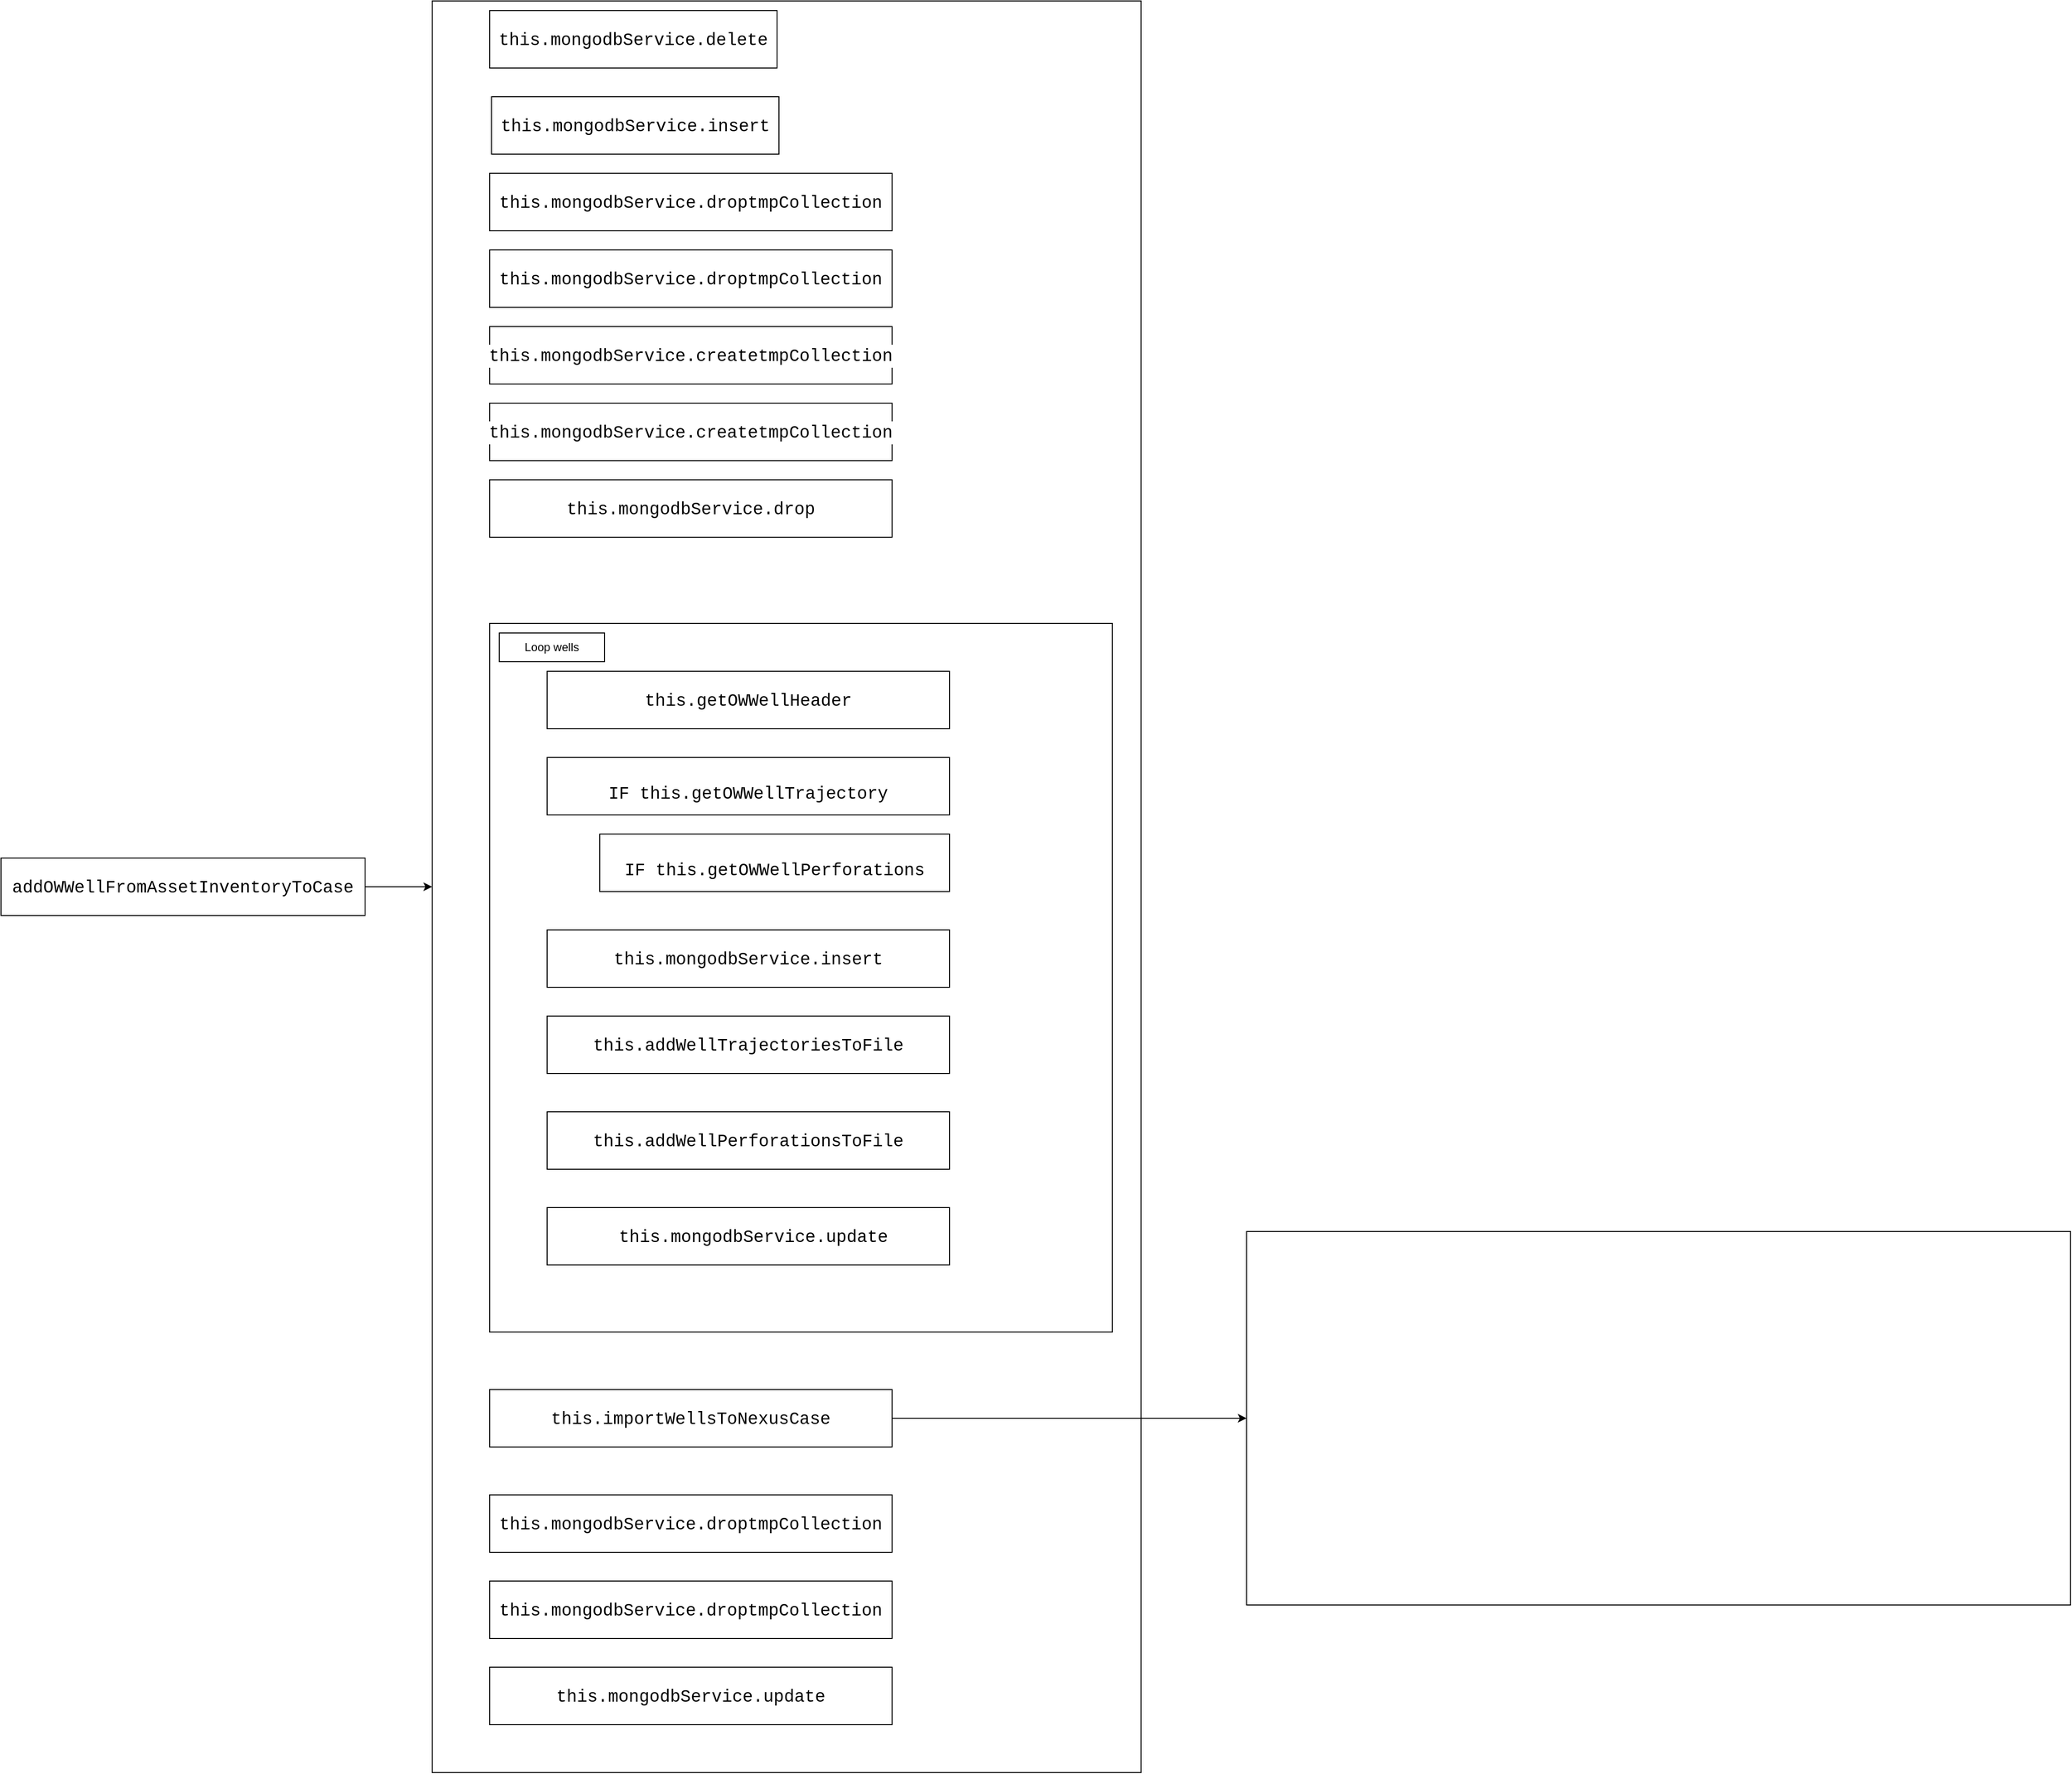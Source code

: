 <mxfile version="21.1.5" type="github">
  <diagram name="Page-1" id="aQZmvvaxGpf4Tu83erWk">
    <mxGraphModel dx="2284" dy="1864" grid="1" gridSize="10" guides="1" tooltips="1" connect="1" arrows="1" fold="1" page="1" pageScale="1" pageWidth="850" pageHeight="1100" math="0" shadow="0">
      <root>
        <mxCell id="0" />
        <mxCell id="1" parent="0" />
        <mxCell id="Qg5Ax-CYWA5A_ijGNvHu-24" value="" style="rounded=0;whiteSpace=wrap;html=1;" vertex="1" parent="1">
          <mxGeometry x="140" y="-10" width="740" height="1850" as="geometry" />
        </mxCell>
        <mxCell id="Qg5Ax-CYWA5A_ijGNvHu-25" style="edgeStyle=orthogonalEdgeStyle;rounded=0;orthogonalLoop=1;jettySize=auto;html=1;exitX=1;exitY=0.5;exitDx=0;exitDy=0;entryX=0;entryY=0.5;entryDx=0;entryDy=0;" edge="1" parent="1" source="Qg5Ax-CYWA5A_ijGNvHu-1" target="Qg5Ax-CYWA5A_ijGNvHu-24">
          <mxGeometry relative="1" as="geometry" />
        </mxCell>
        <mxCell id="Qg5Ax-CYWA5A_ijGNvHu-1" value="&lt;div style=&quot;background-color: rgb(255, 255, 255); font-family: Consolas, &amp;quot;Courier New&amp;quot;, monospace; font-size: 18px; line-height: 24px;&quot;&gt;addOWWellFromAssetInventoryToCase&lt;/div&gt;" style="rounded=0;whiteSpace=wrap;html=1;" vertex="1" parent="1">
          <mxGeometry x="-310" y="885" width="380" height="60" as="geometry" />
        </mxCell>
        <mxCell id="Qg5Ax-CYWA5A_ijGNvHu-2" value="&lt;div style=&quot;background-color: rgb(255, 255, 255); font-family: Consolas, &amp;quot;Courier New&amp;quot;, monospace; font-size: 18px; line-height: 24px;&quot;&gt;this.mongodbService.delete&lt;/div&gt;" style="rounded=0;whiteSpace=wrap;html=1;" vertex="1" parent="1">
          <mxGeometry x="200" width="300" height="60" as="geometry" />
        </mxCell>
        <mxCell id="Qg5Ax-CYWA5A_ijGNvHu-3" value="&lt;div style=&quot;background-color: rgb(255, 255, 255); font-family: Consolas, &amp;quot;Courier New&amp;quot;, monospace; font-size: 18px; line-height: 24px;&quot;&gt;&lt;br&gt;&lt;/div&gt;" style="rounded=0;whiteSpace=wrap;html=1;align=left;" vertex="1" parent="1">
          <mxGeometry x="200" y="640" width="650" height="740" as="geometry" />
        </mxCell>
        <mxCell id="Qg5Ax-CYWA5A_ijGNvHu-4" value="&lt;div style=&quot;background-color: rgb(255, 255, 255); font-family: Consolas, &amp;quot;Courier New&amp;quot;, monospace; font-size: 18px; line-height: 24px;&quot;&gt;this.mongodbService.droptmpCollection&lt;/div&gt;" style="rounded=0;whiteSpace=wrap;html=1;" vertex="1" parent="1">
          <mxGeometry x="200" y="170" width="420" height="60" as="geometry" />
        </mxCell>
        <mxCell id="Qg5Ax-CYWA5A_ijGNvHu-5" value="&lt;div style=&quot;background-color: rgb(255, 255, 255); font-family: Consolas, &amp;quot;Courier New&amp;quot;, monospace; font-size: 18px; line-height: 24px;&quot;&gt;this.mongodbService.droptmpCollection&lt;/div&gt;" style="rounded=0;whiteSpace=wrap;html=1;" vertex="1" parent="1">
          <mxGeometry x="200" y="250" width="420" height="60" as="geometry" />
        </mxCell>
        <mxCell id="Qg5Ax-CYWA5A_ijGNvHu-6" value="&lt;div style=&quot;background-color: rgb(255, 255, 255); font-family: Consolas, &amp;quot;Courier New&amp;quot;, monospace; font-size: 18px; line-height: 24px;&quot;&gt;this.mongodbService.createtmpCollection&lt;/div&gt;" style="rounded=0;whiteSpace=wrap;html=1;" vertex="1" parent="1">
          <mxGeometry x="200" y="330" width="420" height="60" as="geometry" />
        </mxCell>
        <mxCell id="Qg5Ax-CYWA5A_ijGNvHu-7" value="&lt;div style=&quot;background-color: rgb(255, 255, 255); font-family: Consolas, &amp;quot;Courier New&amp;quot;, monospace; font-size: 18px; line-height: 24px;&quot;&gt;this.mongodbService.createtmpCollection&lt;/div&gt;" style="rounded=0;whiteSpace=wrap;html=1;" vertex="1" parent="1">
          <mxGeometry x="200" y="410" width="420" height="60" as="geometry" />
        </mxCell>
        <mxCell id="Qg5Ax-CYWA5A_ijGNvHu-8" value="&lt;div style=&quot;background-color: rgb(255, 255, 255); font-family: Consolas, &amp;quot;Courier New&amp;quot;, monospace; font-size: 18px; line-height: 24px;&quot;&gt;this.mongodbService.drop&lt;/div&gt;" style="rounded=0;whiteSpace=wrap;html=1;" vertex="1" parent="1">
          <mxGeometry x="200" y="490" width="420" height="60" as="geometry" />
        </mxCell>
        <mxCell id="Qg5Ax-CYWA5A_ijGNvHu-9" value="&lt;div style=&quot;background-color: rgb(255, 255, 255); font-family: Consolas, &amp;quot;Courier New&amp;quot;, monospace; font-size: 18px; line-height: 24px;&quot;&gt;this.mongodbService.insert&lt;/div&gt;" style="rounded=0;whiteSpace=wrap;html=1;" vertex="1" parent="1">
          <mxGeometry x="202" y="90" width="300" height="60" as="geometry" />
        </mxCell>
        <mxCell id="Qg5Ax-CYWA5A_ijGNvHu-10" value="Loop wells" style="rounded=0;whiteSpace=wrap;html=1;" vertex="1" parent="1">
          <mxGeometry x="210" y="650" width="110" height="30" as="geometry" />
        </mxCell>
        <mxCell id="Qg5Ax-CYWA5A_ijGNvHu-11" value="&lt;div style=&quot;background-color: rgb(255, 255, 255); font-family: Consolas, &amp;quot;Courier New&amp;quot;, monospace; font-size: 18px; line-height: 24px;&quot;&gt;this&lt;span style=&quot;&quot;&gt;.&lt;/span&gt;getOWWellHeader&lt;/div&gt;" style="rounded=0;whiteSpace=wrap;html=1;" vertex="1" parent="1">
          <mxGeometry x="260" y="690" width="420" height="60" as="geometry" />
        </mxCell>
        <mxCell id="Qg5Ax-CYWA5A_ijGNvHu-12" value="&lt;br&gt;&lt;div style=&quot;color: rgb(0, 0, 0); background-color: rgb(255, 255, 255); font-family: Consolas, &amp;quot;Courier New&amp;quot;, monospace; font-weight: normal; font-size: 18px; line-height: 24px;&quot;&gt;&lt;div&gt;&lt;span style=&quot;color: #000000;&quot;&gt;IF this.getOWWellTrajectory&lt;/span&gt;&lt;/div&gt;&lt;/div&gt;" style="rounded=0;whiteSpace=wrap;html=1;" vertex="1" parent="1">
          <mxGeometry x="260" y="780" width="420" height="60" as="geometry" />
        </mxCell>
        <mxCell id="Qg5Ax-CYWA5A_ijGNvHu-14" value="&lt;div style=&quot;background-color: rgb(255, 255, 255); font-family: Consolas, &amp;quot;Courier New&amp;quot;, monospace; font-size: 18px; line-height: 24px;&quot;&gt;&lt;div style=&quot;line-height: 24px;&quot;&gt;this.mongodbService.insert&lt;/div&gt;&lt;/div&gt;" style="rounded=0;whiteSpace=wrap;html=1;" vertex="1" parent="1">
          <mxGeometry x="260" y="960" width="420" height="60" as="geometry" />
        </mxCell>
        <mxCell id="Qg5Ax-CYWA5A_ijGNvHu-15" value="&lt;br&gt;&lt;div style=&quot;color: rgb(0, 0, 0); background-color: rgb(255, 255, 255); font-family: Consolas, &amp;quot;Courier New&amp;quot;, monospace; font-weight: normal; font-size: 18px; line-height: 24px;&quot;&gt;&lt;div&gt;&lt;span style=&quot;color: #000000;&quot;&gt;IF this.&lt;/span&gt;getOWWellPerforations&lt;/div&gt;&lt;/div&gt;" style="rounded=0;whiteSpace=wrap;html=1;" vertex="1" parent="1">
          <mxGeometry x="315" y="860" width="365" height="60" as="geometry" />
        </mxCell>
        <mxCell id="Qg5Ax-CYWA5A_ijGNvHu-16" value="&lt;div style=&quot;background-color: rgb(255, 255, 255); font-family: Consolas, &amp;quot;Courier New&amp;quot;, monospace; font-size: 18px; line-height: 24px;&quot;&gt;&lt;div style=&quot;line-height: 24px;&quot;&gt;this.addWellTrajectoriesToFile&lt;/div&gt;&lt;/div&gt;" style="rounded=0;whiteSpace=wrap;html=1;" vertex="1" parent="1">
          <mxGeometry x="260" y="1050" width="420" height="60" as="geometry" />
        </mxCell>
        <mxCell id="Qg5Ax-CYWA5A_ijGNvHu-17" value="&lt;div style=&quot;background-color: rgb(255, 255, 255); font-family: Consolas, &amp;quot;Courier New&amp;quot;, monospace; font-size: 18px; line-height: 24px;&quot;&gt;&lt;div style=&quot;line-height: 24px;&quot;&gt;this.addWellPerforationsToFile&lt;/div&gt;&lt;/div&gt;" style="rounded=0;whiteSpace=wrap;html=1;" vertex="1" parent="1">
          <mxGeometry x="260" y="1150" width="420" height="60" as="geometry" />
        </mxCell>
        <mxCell id="Qg5Ax-CYWA5A_ijGNvHu-18" value="&lt;div style=&quot;background-color: rgb(255, 255, 255); font-family: Consolas, &amp;quot;Courier New&amp;quot;, monospace; font-size: 18px; line-height: 24px;&quot;&gt;&lt;div style=&quot;line-height: 24px;&quot;&gt;&amp;nbsp;this.mongodbService.update&lt;/div&gt;&lt;/div&gt;" style="rounded=0;whiteSpace=wrap;html=1;" vertex="1" parent="1">
          <mxGeometry x="260" y="1250" width="420" height="60" as="geometry" />
        </mxCell>
        <mxCell id="Qg5Ax-CYWA5A_ijGNvHu-27" style="edgeStyle=orthogonalEdgeStyle;rounded=0;orthogonalLoop=1;jettySize=auto;html=1;exitX=1;exitY=0.5;exitDx=0;exitDy=0;entryX=0;entryY=0.5;entryDx=0;entryDy=0;" edge="1" parent="1" source="Qg5Ax-CYWA5A_ijGNvHu-19" target="Qg5Ax-CYWA5A_ijGNvHu-26">
          <mxGeometry relative="1" as="geometry" />
        </mxCell>
        <mxCell id="Qg5Ax-CYWA5A_ijGNvHu-19" value="&lt;div style=&quot;background-color: rgb(255, 255, 255); font-family: Consolas, &amp;quot;Courier New&amp;quot;, monospace; font-size: 18px; line-height: 24px;&quot;&gt;&lt;div style=&quot;line-height: 24px;&quot;&gt;this.importWellsToNexusCase&lt;/div&gt;&lt;/div&gt;" style="rounded=0;whiteSpace=wrap;html=1;" vertex="1" parent="1">
          <mxGeometry x="200" y="1440" width="420" height="60" as="geometry" />
        </mxCell>
        <mxCell id="Qg5Ax-CYWA5A_ijGNvHu-20" value="&lt;div style=&quot;background-color: rgb(255, 255, 255); font-family: Consolas, &amp;quot;Courier New&amp;quot;, monospace; font-size: 18px; line-height: 24px;&quot;&gt;&lt;div style=&quot;line-height: 24px;&quot;&gt;this.mongodbService.droptmpCollection&lt;/div&gt;&lt;/div&gt;" style="rounded=0;whiteSpace=wrap;html=1;" vertex="1" parent="1">
          <mxGeometry x="200" y="1550" width="420" height="60" as="geometry" />
        </mxCell>
        <mxCell id="Qg5Ax-CYWA5A_ijGNvHu-21" value="&lt;div style=&quot;background-color: rgb(255, 255, 255); font-family: Consolas, &amp;quot;Courier New&amp;quot;, monospace; font-size: 18px; line-height: 24px;&quot;&gt;&lt;div style=&quot;line-height: 24px;&quot;&gt;this.mongodbService.droptmpCollection&lt;/div&gt;&lt;/div&gt;" style="rounded=0;whiteSpace=wrap;html=1;" vertex="1" parent="1">
          <mxGeometry x="200" y="1640" width="420" height="60" as="geometry" />
        </mxCell>
        <mxCell id="Qg5Ax-CYWA5A_ijGNvHu-22" value="&lt;div style=&quot;background-color: rgb(255, 255, 255); font-family: Consolas, &amp;quot;Courier New&amp;quot;, monospace; font-size: 18px; line-height: 24px;&quot;&gt;&lt;div style=&quot;line-height: 24px;&quot;&gt;&lt;div style=&quot;line-height: 24px;&quot;&gt;this.mongodbService.update&lt;/div&gt;&lt;/div&gt;&lt;/div&gt;" style="rounded=0;whiteSpace=wrap;html=1;" vertex="1" parent="1">
          <mxGeometry x="200" y="1730" width="420" height="60" as="geometry" />
        </mxCell>
        <mxCell id="Qg5Ax-CYWA5A_ijGNvHu-26" value="" style="rounded=0;whiteSpace=wrap;html=1;" vertex="1" parent="1">
          <mxGeometry x="990" y="1275" width="860" height="390" as="geometry" />
        </mxCell>
      </root>
    </mxGraphModel>
  </diagram>
</mxfile>
